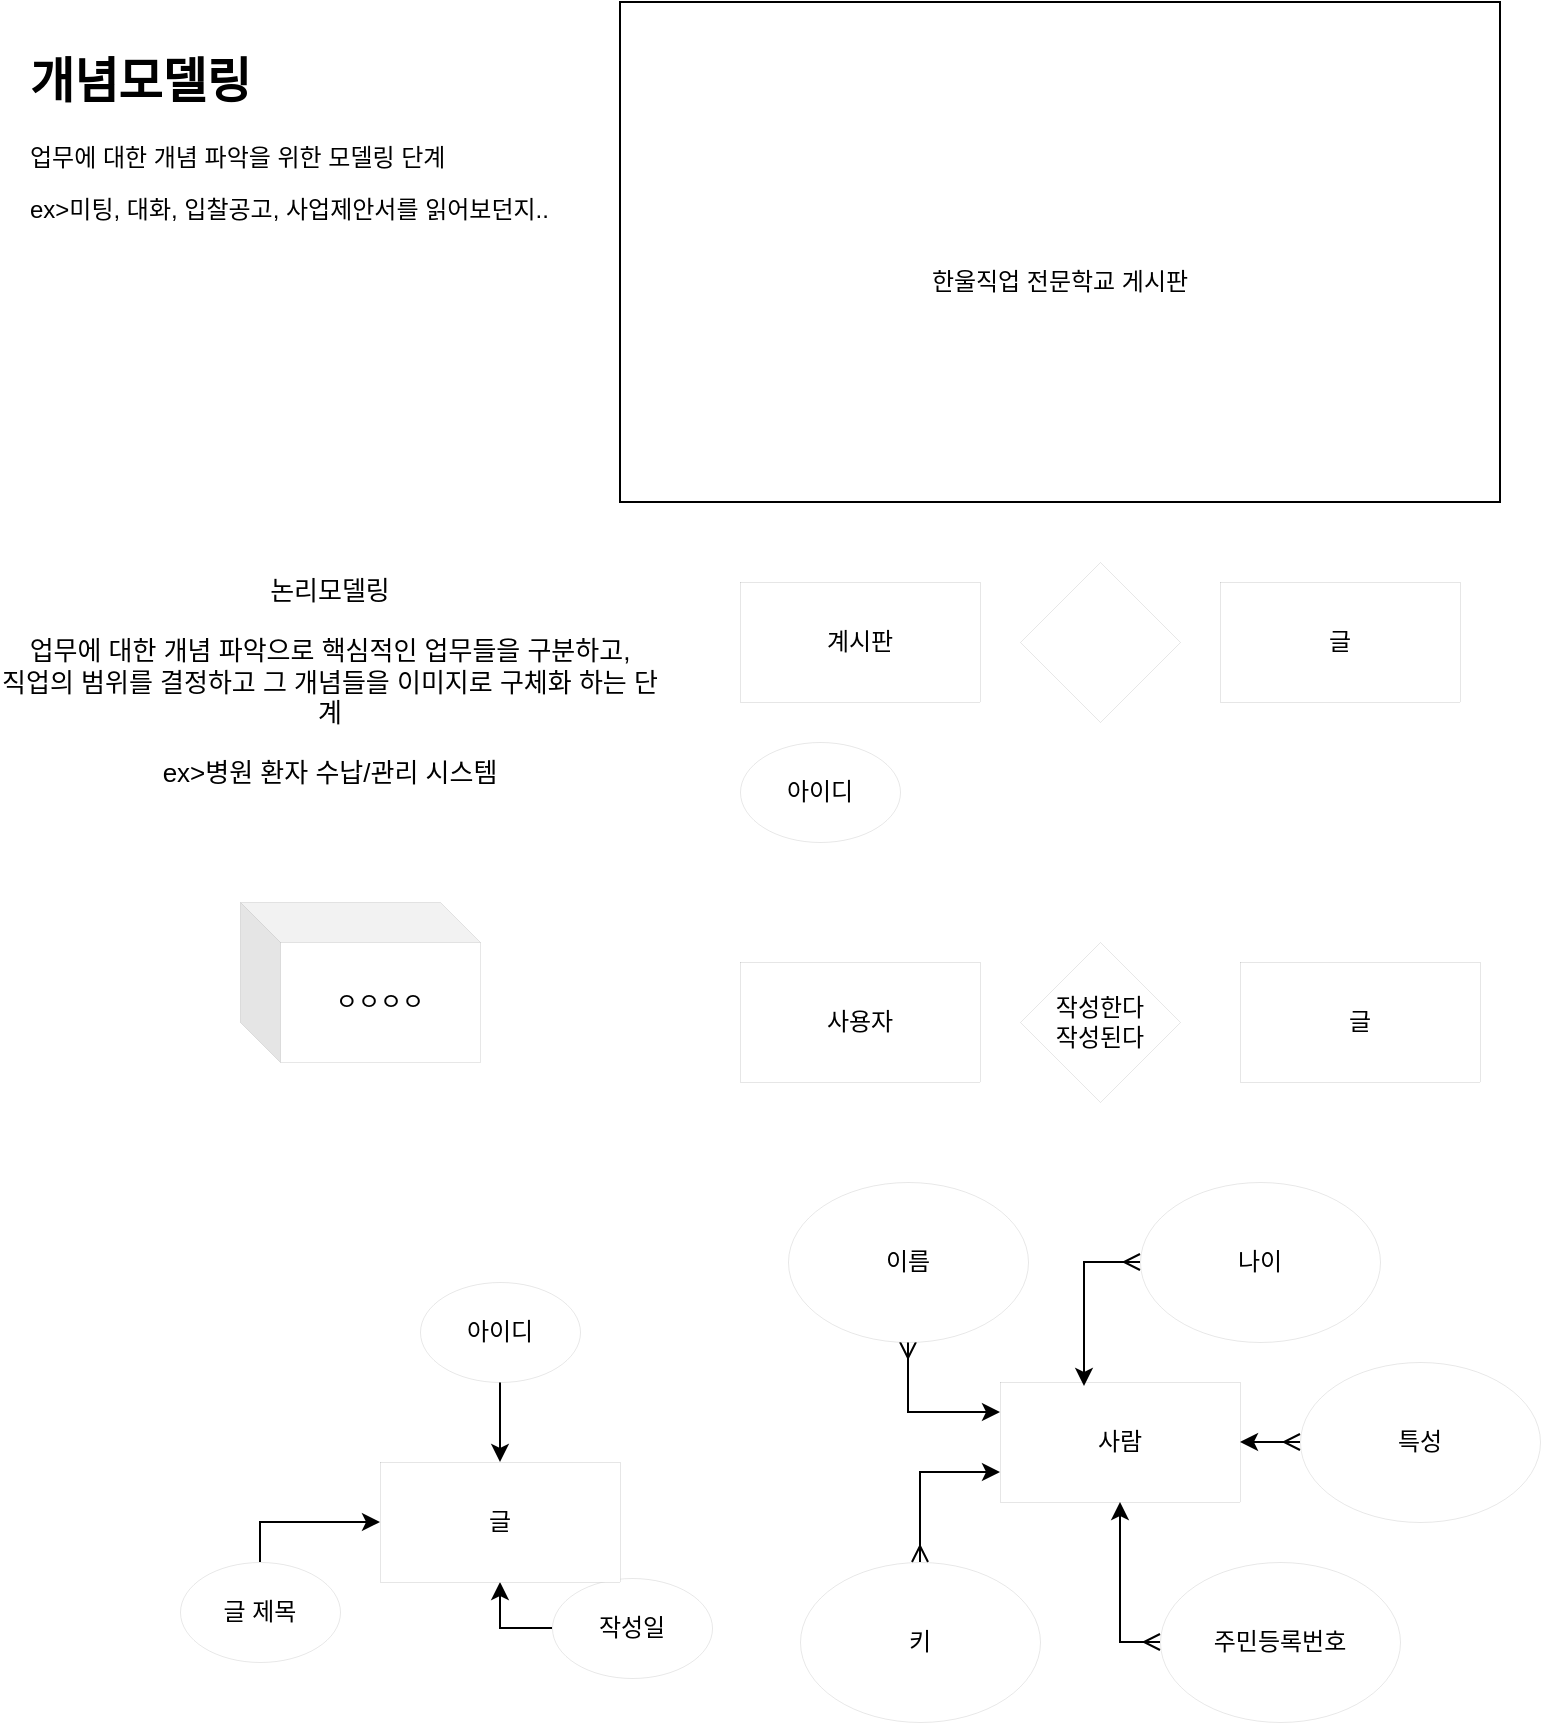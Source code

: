 <mxfile version="20.6.0" type="device"><diagram id="DVCIKAlQpCcvExT6KV70" name="페이지-1"><mxGraphModel dx="1533" dy="794" grid="1" gridSize="10" guides="1" tooltips="1" connect="1" arrows="1" fold="1" page="1" pageScale="1" pageWidth="827" pageHeight="1169" math="0" shadow="0"><root><mxCell id="0"/><mxCell id="1" parent="0"/><mxCell id="uupEth1qBTd4Rtt14uwN-9" value="&lt;h1&gt;개념모델링&lt;/h1&gt;&lt;p&gt;업무에 대한 개념 파악을 위한 모델링 단계&lt;/p&gt;&lt;p&gt;ex&amp;gt;미팅, 대화, 입찰공고, 사업제안서를 읽어보던지..&lt;/p&gt;" style="text;html=1;strokeColor=none;fillColor=none;spacing=5;spacingTop=-20;whiteSpace=wrap;overflow=hidden;rounded=0;" vertex="1" parent="1"><mxGeometry x="30" y="40" width="300" height="120" as="geometry"/></mxCell><mxCell id="uupEth1qBTd4Rtt14uwN-10" value="&lt;br&gt;&lt;br&gt;한울직업 전문학교 게시판" style="rounded=0;whiteSpace=wrap;html=1;align=center;" vertex="1" parent="1"><mxGeometry x="330" y="20" width="440" height="250" as="geometry"/></mxCell><mxCell id="uupEth1qBTd4Rtt14uwN-16" value="사용자" style="rounded=0;whiteSpace=wrap;html=1;strokeWidth=0;fontSize=12;fontColor=none;" vertex="1" parent="1"><mxGeometry x="390" y="500" width="120" height="60" as="geometry"/></mxCell><mxCell id="uupEth1qBTd4Rtt14uwN-17" value="글" style="rounded=0;whiteSpace=wrap;html=1;strokeWidth=0;fontSize=12;fontColor=none;" vertex="1" parent="1"><mxGeometry x="640" y="500" width="120" height="60" as="geometry"/></mxCell><mxCell id="uupEth1qBTd4Rtt14uwN-18" value="작성한다&lt;br&gt;작성된다" style="rhombus;whiteSpace=wrap;html=1;strokeWidth=0;fontSize=12;fontColor=none;" vertex="1" parent="1"><mxGeometry x="530" y="490" width="80" height="80" as="geometry"/></mxCell><mxCell id="uupEth1qBTd4Rtt14uwN-23" value="" style="rhombus;whiteSpace=wrap;html=1;strokeWidth=0;fontSize=12;fontColor=none;" vertex="1" parent="1"><mxGeometry x="530" y="300" width="80" height="80" as="geometry"/></mxCell><mxCell id="uupEth1qBTd4Rtt14uwN-24" value="계시판" style="rounded=0;whiteSpace=wrap;html=1;strokeWidth=0;fontSize=12;fontColor=none;" vertex="1" parent="1"><mxGeometry x="390" y="310" width="120" height="60" as="geometry"/></mxCell><mxCell id="uupEth1qBTd4Rtt14uwN-25" value="글" style="rounded=0;whiteSpace=wrap;html=1;strokeWidth=0;fontSize=12;fontColor=none;" vertex="1" parent="1"><mxGeometry x="630" y="310" width="120" height="60" as="geometry"/></mxCell><mxCell id="uupEth1qBTd4Rtt14uwN-26" value="아이디" style="ellipse;whiteSpace=wrap;html=1;strokeWidth=0;fontSize=12;fontColor=none;" vertex="1" parent="1"><mxGeometry x="390" y="390" width="80" height="50" as="geometry"/></mxCell><mxCell id="uupEth1qBTd4Rtt14uwN-27" value="&lt;span style=&quot;font-size: 13px; text-align: left;&quot;&gt;논리모델링&lt;/span&gt;&lt;br style=&quot;font-size: 13px; text-align: left;&quot;&gt;&lt;br style=&quot;font-size: 13px; text-align: left;&quot;&gt;&lt;span style=&quot;font-size: 13px; text-align: left;&quot;&gt;업무에 대한 개념 파악으로 핵심적인 업무들을 구분하고,&lt;/span&gt;&lt;br style=&quot;font-size: 13px; text-align: left;&quot;&gt;&lt;span style=&quot;font-size: 13px; text-align: left;&quot;&gt;직업의 범위를 결정하고 그 개념들을 이미지로 구체화 하는 단계&lt;/span&gt;&lt;br style=&quot;font-size: 13px; text-align: left;&quot;&gt;&lt;br style=&quot;font-size: 13px; text-align: left;&quot;&gt;&lt;span style=&quot;font-size: 13px; text-align: left;&quot;&gt;ex&amp;gt;병원 환자 수납/관리 시스템&lt;/span&gt;" style="text;html=1;strokeColor=none;fillColor=none;align=center;verticalAlign=middle;whiteSpace=wrap;rounded=0;strokeWidth=0;fontSize=12;fontColor=none;" vertex="1" parent="1"><mxGeometry x="20" y="280" width="330" height="160" as="geometry"/></mxCell><mxCell id="uupEth1qBTd4Rtt14uwN-35" style="edgeStyle=orthogonalEdgeStyle;rounded=0;orthogonalLoop=1;jettySize=auto;html=1;exitX=0.5;exitY=1;exitDx=0;exitDy=0;fontSize=12;fontColor=none;" edge="1" parent="1" source="uupEth1qBTd4Rtt14uwN-28" target="uupEth1qBTd4Rtt14uwN-30"><mxGeometry relative="1" as="geometry"/></mxCell><mxCell id="uupEth1qBTd4Rtt14uwN-28" value="아이디" style="ellipse;whiteSpace=wrap;html=1;strokeWidth=0;fontSize=12;fontColor=none;" vertex="1" parent="1"><mxGeometry x="230" y="660" width="80" height="50" as="geometry"/></mxCell><mxCell id="uupEth1qBTd4Rtt14uwN-36" style="edgeStyle=orthogonalEdgeStyle;rounded=0;orthogonalLoop=1;jettySize=auto;html=1;exitX=0;exitY=0.5;exitDx=0;exitDy=0;fontSize=12;fontColor=none;" edge="1" parent="1" source="uupEth1qBTd4Rtt14uwN-29" target="uupEth1qBTd4Rtt14uwN-30"><mxGeometry relative="1" as="geometry"/></mxCell><mxCell id="uupEth1qBTd4Rtt14uwN-29" value="작성일" style="ellipse;whiteSpace=wrap;html=1;strokeWidth=0;fontSize=12;fontColor=none;" vertex="1" parent="1"><mxGeometry x="296" y="808" width="80" height="50" as="geometry"/></mxCell><mxCell id="uupEth1qBTd4Rtt14uwN-30" value="글" style="rounded=0;whiteSpace=wrap;html=1;strokeWidth=0;fontSize=12;fontColor=none;" vertex="1" parent="1"><mxGeometry x="210" y="750" width="120" height="60" as="geometry"/></mxCell><mxCell id="uupEth1qBTd4Rtt14uwN-39" style="edgeStyle=orthogonalEdgeStyle;rounded=0;orthogonalLoop=1;jettySize=auto;html=1;exitX=0.5;exitY=0;exitDx=0;exitDy=0;entryX=0;entryY=0.5;entryDx=0;entryDy=0;fontSize=12;fontColor=none;" edge="1" parent="1" source="uupEth1qBTd4Rtt14uwN-31" target="uupEth1qBTd4Rtt14uwN-30"><mxGeometry relative="1" as="geometry"/></mxCell><mxCell id="uupEth1qBTd4Rtt14uwN-31" value="글 제목" style="ellipse;whiteSpace=wrap;html=1;strokeWidth=0;fontSize=12;fontColor=none;" vertex="1" parent="1"><mxGeometry x="110" y="800" width="80" height="50" as="geometry"/></mxCell><mxCell id="uupEth1qBTd4Rtt14uwN-33" value="ㅇㅇㅇㅇ" style="shape=cube;whiteSpace=wrap;html=1;boundedLbl=1;backgroundOutline=1;darkOpacity=0.05;darkOpacity2=0.1;strokeWidth=0;fontSize=12;fontColor=none;direction=east;" vertex="1" parent="1"><mxGeometry x="140" y="470" width="120" height="80" as="geometry"/></mxCell><mxCell id="uupEth1qBTd4Rtt14uwN-42" value="사람" style="rounded=0;whiteSpace=wrap;html=1;strokeWidth=0;fontSize=12;fontColor=none;" vertex="1" parent="1"><mxGeometry x="520" y="710" width="120" height="60" as="geometry"/></mxCell><mxCell id="uupEth1qBTd4Rtt14uwN-58" style="edgeStyle=orthogonalEdgeStyle;rounded=0;orthogonalLoop=1;jettySize=auto;html=1;exitX=0.5;exitY=1;exitDx=0;exitDy=0;entryX=0;entryY=0.25;entryDx=0;entryDy=0;fontSize=12;fontColor=none;startArrow=ERmany;startFill=0;" edge="1" parent="1" source="uupEth1qBTd4Rtt14uwN-45" target="uupEth1qBTd4Rtt14uwN-42"><mxGeometry relative="1" as="geometry"/></mxCell><mxCell id="uupEth1qBTd4Rtt14uwN-45" value="이름" style="ellipse;whiteSpace=wrap;html=1;strokeWidth=0;fontSize=12;fontColor=none;" vertex="1" parent="1"><mxGeometry x="414" y="610" width="120" height="80" as="geometry"/></mxCell><mxCell id="uupEth1qBTd4Rtt14uwN-59" style="edgeStyle=orthogonalEdgeStyle;rounded=0;orthogonalLoop=1;jettySize=auto;html=1;exitX=0;exitY=0.5;exitDx=0;exitDy=0;entryX=0.35;entryY=0.033;entryDx=0;entryDy=0;entryPerimeter=0;fontSize=12;fontColor=none;startArrow=ERmany;startFill=0;" edge="1" parent="1" source="uupEth1qBTd4Rtt14uwN-46" target="uupEth1qBTd4Rtt14uwN-42"><mxGeometry relative="1" as="geometry"/></mxCell><mxCell id="uupEth1qBTd4Rtt14uwN-46" value="나이" style="ellipse;whiteSpace=wrap;html=1;strokeWidth=0;fontSize=12;fontColor=none;" vertex="1" parent="1"><mxGeometry x="590" y="610" width="120" height="80" as="geometry"/></mxCell><mxCell id="uupEth1qBTd4Rtt14uwN-61" style="edgeStyle=orthogonalEdgeStyle;rounded=0;orthogonalLoop=1;jettySize=auto;html=1;exitX=0;exitY=0.5;exitDx=0;exitDy=0;fontSize=12;fontColor=none;startArrow=ERmany;startFill=0;" edge="1" parent="1" source="uupEth1qBTd4Rtt14uwN-47" target="uupEth1qBTd4Rtt14uwN-42"><mxGeometry relative="1" as="geometry"/></mxCell><mxCell id="uupEth1qBTd4Rtt14uwN-47" value="주민등록번호&lt;span style=&quot;color: rgba(0, 0, 0, 0); font-family: monospace; font-size: 0px; text-align: start;&quot;&gt;%3CmxGraphModel%3E%3Croot%3E%3CmxCell%20id%3D%220%22%2F%3E%3CmxCell%20id%3D%221%22%20parent%3D%220%22%2F%3E%3CmxCell%20id%3D%222%22%20value%3D%22%22%20style%3D%22ellipse%3BwhiteSpace%3Dwrap%3Bhtml%3D1%3BstrokeWidth%3D0%3BfontSize%3D12%3BfontColor%3Dnone%3B%22%20vertex%3D%221%22%20parent%3D%221%22%3E%3CmxGeometry%20x%3D%22414%22%20y%3D%22610%22%20width%3D%22120%22%20height%3D%2280%22%20as%3D%22geometry%22%2F%3E%3C%2FmxCell%3E%3C%2Froot%3E%3C%2FmxGraphModel%3E&lt;/span&gt;" style="ellipse;whiteSpace=wrap;html=1;strokeWidth=0;fontSize=12;fontColor=none;" vertex="1" parent="1"><mxGeometry x="600" y="800" width="120" height="80" as="geometry"/></mxCell><mxCell id="uupEth1qBTd4Rtt14uwN-62" style="edgeStyle=orthogonalEdgeStyle;rounded=0;orthogonalLoop=1;jettySize=auto;html=1;entryX=0;entryY=0.75;entryDx=0;entryDy=0;fontSize=12;fontColor=none;startArrow=ERmany;startFill=0;" edge="1" parent="1" source="uupEth1qBTd4Rtt14uwN-48" target="uupEth1qBTd4Rtt14uwN-42"><mxGeometry relative="1" as="geometry"/></mxCell><mxCell id="uupEth1qBTd4Rtt14uwN-48" value="키" style="ellipse;whiteSpace=wrap;html=1;strokeWidth=0;fontSize=12;fontColor=none;" vertex="1" parent="1"><mxGeometry x="420" y="800" width="120" height="80" as="geometry"/></mxCell><mxCell id="uupEth1qBTd4Rtt14uwN-60" style="edgeStyle=orthogonalEdgeStyle;rounded=0;orthogonalLoop=1;jettySize=auto;html=1;exitX=0;exitY=0.5;exitDx=0;exitDy=0;fontSize=12;fontColor=none;startArrow=ERmany;startFill=0;" edge="1" parent="1" source="uupEth1qBTd4Rtt14uwN-49" target="uupEth1qBTd4Rtt14uwN-42"><mxGeometry relative="1" as="geometry"/></mxCell><mxCell id="uupEth1qBTd4Rtt14uwN-49" value="특성" style="ellipse;whiteSpace=wrap;html=1;strokeWidth=0;fontSize=12;fontColor=none;" vertex="1" parent="1"><mxGeometry x="670" y="700" width="120" height="80" as="geometry"/></mxCell></root></mxGraphModel></diagram></mxfile>